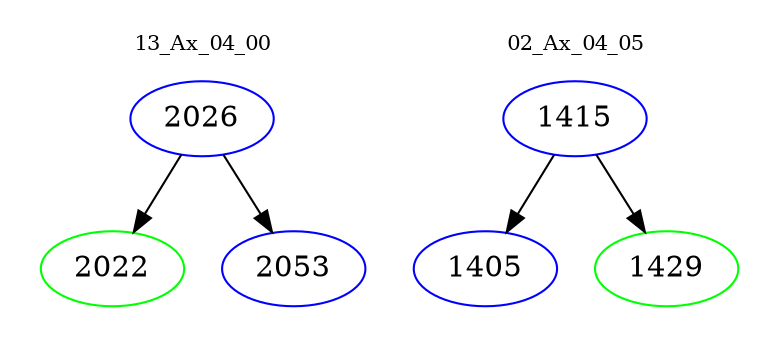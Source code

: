 digraph{
subgraph cluster_0 {
color = white
label = "13_Ax_04_00";
fontsize=10;
T0_2026 [label="2026", color="blue"]
T0_2026 -> T0_2022 [color="black"]
T0_2022 [label="2022", color="green"]
T0_2026 -> T0_2053 [color="black"]
T0_2053 [label="2053", color="blue"]
}
subgraph cluster_1 {
color = white
label = "02_Ax_04_05";
fontsize=10;
T1_1415 [label="1415", color="blue"]
T1_1415 -> T1_1405 [color="black"]
T1_1405 [label="1405", color="blue"]
T1_1415 -> T1_1429 [color="black"]
T1_1429 [label="1429", color="green"]
}
}
